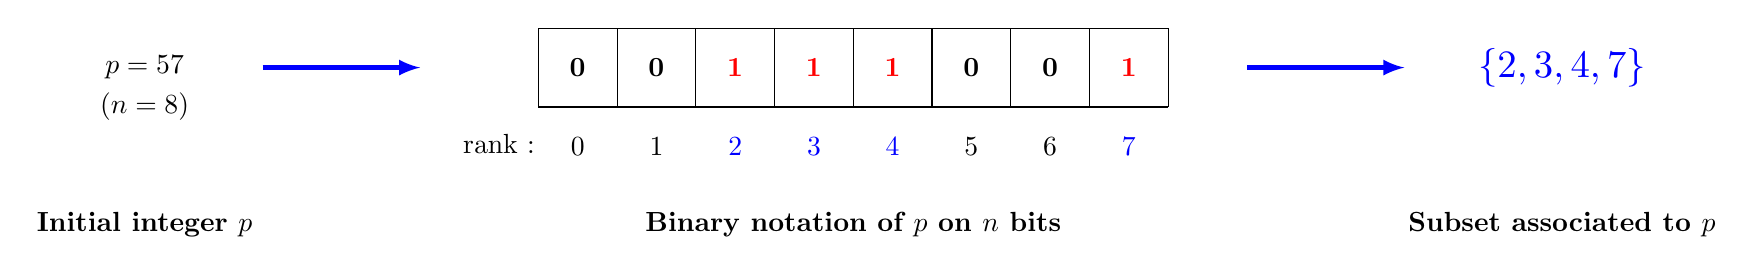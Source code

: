 \begin{tikzpicture}



\draw (0,0) grid ++(8,1);

\node at(-5,0.5) {$p = 57$};
\node at(-5,0) {$(n = 8)$};

\node at(-5,-1.5) {\bf Initial integer $p$};

\draw[->,>=latex,ultra thick, blue] (-3.5,0.5)--++(2,0);

\node at (0.5,0.5) {\bf 0};
\node at (1.5,0.5) {\bf 0};
\node[red] at (2.5,0.5) {\bf 1};
\node[red] at (3.5,0.5) {\bf 1};
\node[red] at (4.5,0.5) {\bf 1};
\node at (5.5,0.5) {\bf 0};
\node at (6.5,0.5) {\bf 0};
\node[red] at (7.5,0.5) {\bf 1};


\node at (-0.5,-0.47) {rank : };
\node at (0.5,-0.5) {0};
\node at (1.5,-0.5) {1};
\node[blue] at (2.5,-0.5) {2};
\node[blue]  at (3.5,-0.5) {3};
\node[blue] at (4.5,-0.5) {4};
\node  at (5.5,-0.5) {5};
\node at (6.5,-0.5) {6};
\node[blue]  at (7.5,-0.5) {7};

\node at(4,-1.5) {\bf Binary notation of $p$ on $n$ bits};


\draw[->,>=latex,ultra thick, blue] (9,0.5)--++(2,0);

\node[scale=1.4,blue] at (13,0.5) {$\{2,3,4,7\}$};

\node at(13,-1.5) {\bf Subset associated to $p$};


\end{tikzpicture}